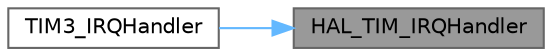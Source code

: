 digraph "HAL_TIM_IRQHandler"
{
 // LATEX_PDF_SIZE
  bgcolor="transparent";
  edge [fontname=Helvetica,fontsize=10,labelfontname=Helvetica,labelfontsize=10];
  node [fontname=Helvetica,fontsize=10,shape=box,height=0.2,width=0.4];
  rankdir="RL";
  Node1 [id="Node000001",label="HAL_TIM_IRQHandler",height=0.2,width=0.4,color="gray40", fillcolor="grey60", style="filled", fontcolor="black",tooltip=" "];
  Node1 -> Node2 [id="edge1_Node000001_Node000002",dir="back",color="steelblue1",style="solid",tooltip=" "];
  Node2 [id="Node000002",label="TIM3_IRQHandler",height=0.2,width=0.4,color="grey40", fillcolor="white", style="filled",URL="$av_proj_2_bsw_2_m_cal_2_mcu_2stm32f3xx__it_8c.html#ac8e51d2183b5230cbd5481f8867adce9",tooltip="This function handles TIM3 global interrupt."];
}
